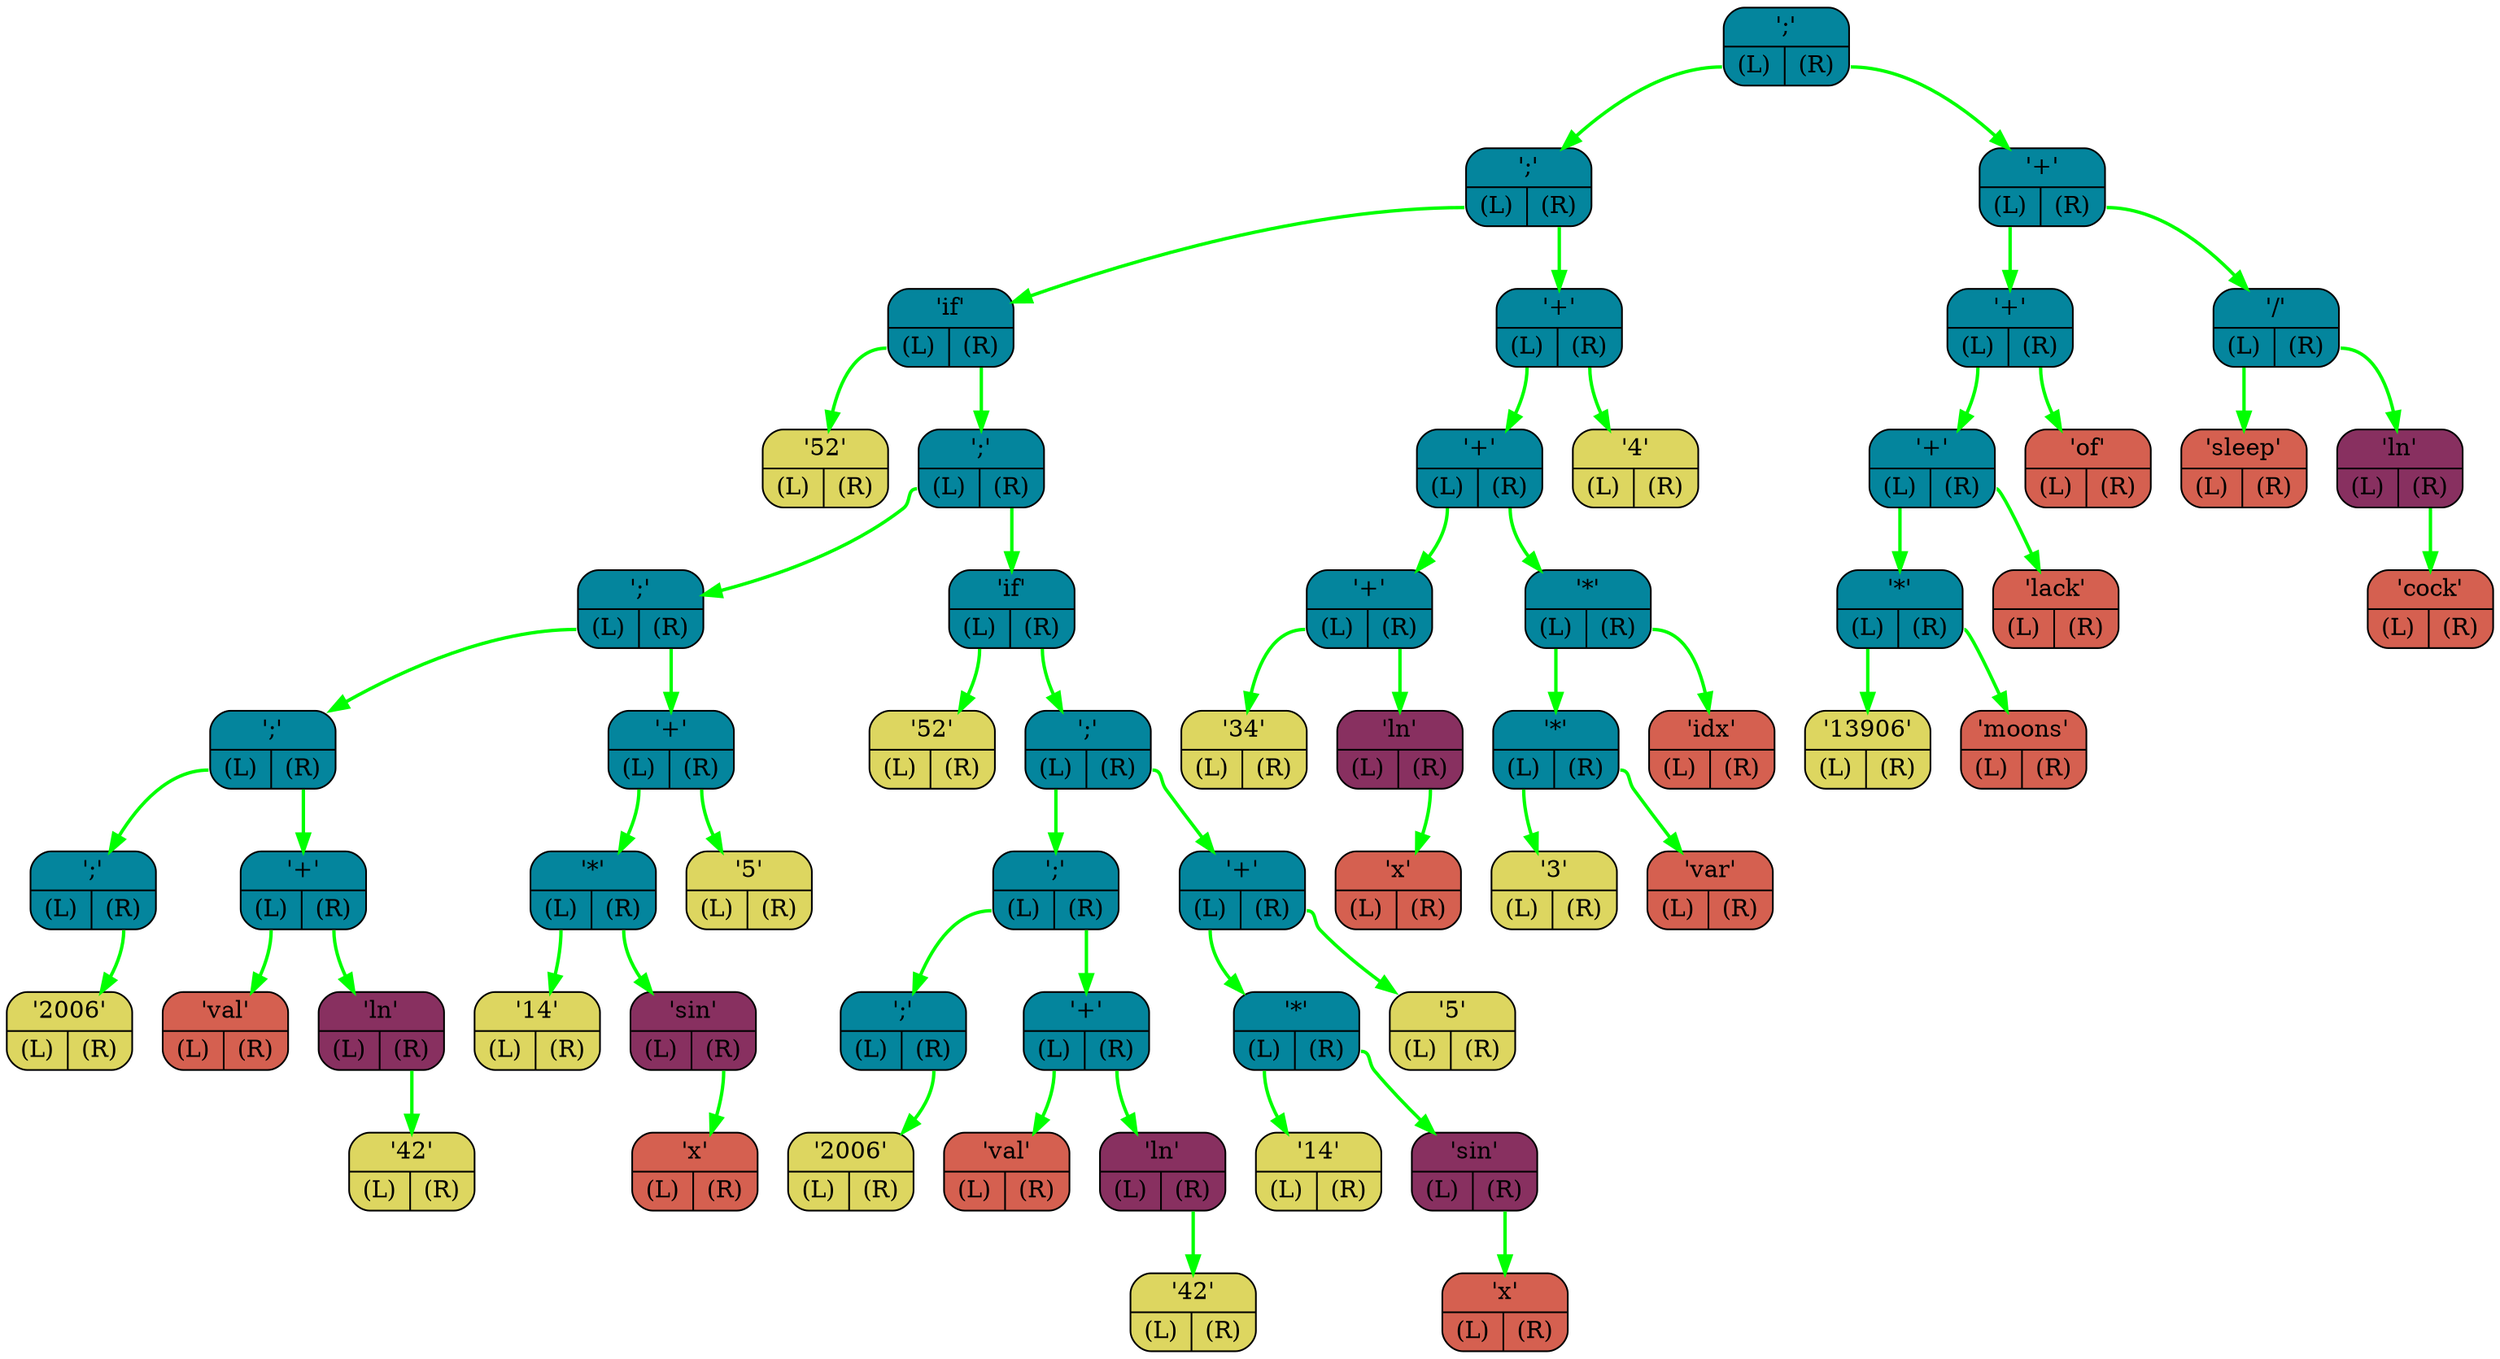 digraph G{
    rankdir=TB;
    NODE0x7fff9ddb2eb8[shape="Mrecord",color="black",fillcolor="#04859D",style="filled",label="{';' | {<L> (L)| <R> (R)}}"]
    NODE0x7fff9ddb2ee0[shape="Mrecord",color="black",fillcolor="#04859D",style="filled",label="{';' | {<L> (L)| <R> (R)}}"]
    NODE0x7fff9ddb2f08[shape="Mrecord",color="black",fillcolor="#04859D",style="filled",label="{'if' | {<L> (L)| <R> (R)}}"]
    NODE0x7fff9ddb2f30[shape="Mrecord",color="black",fillcolor="#ddd660",style="filled",label="{'52' | {<L> (L)| <R> (R)}}"]
    NODE0x7fff9ddb2f58[shape="Mrecord",color="black",fillcolor="#04859D",style="filled",label="{';' | {<L> (L)| <R> (R)}}"]
    NODE0x7fff9ddb2f80[shape="Mrecord",color="black",fillcolor="#04859D",style="filled",label="{';' | {<L> (L)| <R> (R)}}"]
    NODE0x7fff9ddb2fa8[shape="Mrecord",color="black",fillcolor="#04859D",style="filled",label="{';' | {<L> (L)| <R> (R)}}"]
    NODE0x7fff9ddb2fd0[shape="Mrecord",color="black",fillcolor="#04859D",style="filled",label="{';' | {<L> (L)| <R> (R)}}"]
    NODE0x7fff9ddb2ff8[shape="Mrecord",color="black",fillcolor="#ddd660",style="filled",label="{'2006' | {<L> (L)| <R> (R)}}"]
    NODE0x7fff9ddb3020[shape="Mrecord",color="black",fillcolor="#04859D",style="filled",label="{'+' | {<L> (L)| <R> (R)}}"]
    NODE0x7fff9ddb3048[shape="Mrecord",color="black",fillcolor="#d56050",style="filled",label="{'val' | {<L> (L)| <R> (R)}}"]
    NODE0x7fff9ddb3070[shape="Mrecord",color="black",fillcolor="#883060",style="filled",label="{'ln' | {<L> (L)| <R> (R)}}"]
    NODE0x7fff9ddb3098[shape="Mrecord",color="black",fillcolor="#ddd660",style="filled",label="{'42' | {<L> (L)| <R> (R)}}"]
    NODE0x7fff9ddb30c0[shape="Mrecord",color="black",fillcolor="#04859D",style="filled",label="{'+' | {<L> (L)| <R> (R)}}"]
    NODE0x7fff9ddb30e8[shape="Mrecord",color="black",fillcolor="#04859D",style="filled",label="{'*' | {<L> (L)| <R> (R)}}"]
    NODE0x7fff9ddb3110[shape="Mrecord",color="black",fillcolor="#ddd660",style="filled",label="{'14' | {<L> (L)| <R> (R)}}"]
    NODE0x7fff9ddb3138[shape="Mrecord",color="black",fillcolor="#883060",style="filled",label="{'sin' | {<L> (L)| <R> (R)}}"]
    NODE0x7fff9ddb3160[shape="Mrecord",color="black",fillcolor="#d56050",style="filled",label="{'x' | {<L> (L)| <R> (R)}}"]
    NODE0x7fff9ddb3188[shape="Mrecord",color="black",fillcolor="#ddd660",style="filled",label="{'5' | {<L> (L)| <R> (R)}}"]
    NODE0x7fff9ddb31b0[shape="Mrecord",color="black",fillcolor="#04859D",style="filled",label="{'if' | {<L> (L)| <R> (R)}}"]
    NODE0x7fff9ddb31d8[shape="Mrecord",color="black",fillcolor="#ddd660",style="filled",label="{'52' | {<L> (L)| <R> (R)}}"]
    NODE0x7fff9ddb3200[shape="Mrecord",color="black",fillcolor="#04859D",style="filled",label="{';' | {<L> (L)| <R> (R)}}"]
    NODE0x7fff9ddb3228[shape="Mrecord",color="black",fillcolor="#04859D",style="filled",label="{';' | {<L> (L)| <R> (R)}}"]
    NODE0x7fff9ddb3250[shape="Mrecord",color="black",fillcolor="#04859D",style="filled",label="{';' | {<L> (L)| <R> (R)}}"]
    NODE0x7fff9ddb3278[shape="Mrecord",color="black",fillcolor="#ddd660",style="filled",label="{'2006' | {<L> (L)| <R> (R)}}"]
    NODE0x7fff9ddb32a0[shape="Mrecord",color="black",fillcolor="#04859D",style="filled",label="{'+' | {<L> (L)| <R> (R)}}"]
    NODE0x7fff9ddb32c8[shape="Mrecord",color="black",fillcolor="#d56050",style="filled",label="{'val' | {<L> (L)| <R> (R)}}"]
    NODE0x7fff9ddb32f0[shape="Mrecord",color="black",fillcolor="#883060",style="filled",label="{'ln' | {<L> (L)| <R> (R)}}"]
    NODE0x7fff9ddb3318[shape="Mrecord",color="black",fillcolor="#ddd660",style="filled",label="{'42' | {<L> (L)| <R> (R)}}"]
    NODE0x7fff9ddb3340[shape="Mrecord",color="black",fillcolor="#04859D",style="filled",label="{'+' | {<L> (L)| <R> (R)}}"]
    NODE0x7fff9ddb3368[shape="Mrecord",color="black",fillcolor="#04859D",style="filled",label="{'*' | {<L> (L)| <R> (R)}}"]
    NODE0x7fff9ddb3390[shape="Mrecord",color="black",fillcolor="#ddd660",style="filled",label="{'14' | {<L> (L)| <R> (R)}}"]
    NODE0x7fff9ddb33b8[shape="Mrecord",color="black",fillcolor="#883060",style="filled",label="{'sin' | {<L> (L)| <R> (R)}}"]
    NODE0x7fff9ddb33e0[shape="Mrecord",color="black",fillcolor="#d56050",style="filled",label="{'x' | {<L> (L)| <R> (R)}}"]
    NODE0x7fff9ddb3408[shape="Mrecord",color="black",fillcolor="#ddd660",style="filled",label="{'5' | {<L> (L)| <R> (R)}}"]
    NODE0x7fff9ddb3430[shape="Mrecord",color="black",fillcolor="#04859D",style="filled",label="{'+' | {<L> (L)| <R> (R)}}"]
    NODE0x7fff9ddb3458[shape="Mrecord",color="black",fillcolor="#04859D",style="filled",label="{'+' | {<L> (L)| <R> (R)}}"]
    NODE0x7fff9ddb3480[shape="Mrecord",color="black",fillcolor="#04859D",style="filled",label="{'+' | {<L> (L)| <R> (R)}}"]
    NODE0x7fff9ddb34a8[shape="Mrecord",color="black",fillcolor="#ddd660",style="filled",label="{'34' | {<L> (L)| <R> (R)}}"]
    NODE0x7fff9ddb34d0[shape="Mrecord",color="black",fillcolor="#883060",style="filled",label="{'ln' | {<L> (L)| <R> (R)}}"]
    NODE0x7fff9ddb34f8[shape="Mrecord",color="black",fillcolor="#d56050",style="filled",label="{'x' | {<L> (L)| <R> (R)}}"]
    NODE0x7fff9ddb3520[shape="Mrecord",color="black",fillcolor="#04859D",style="filled",label="{'*' | {<L> (L)| <R> (R)}}"]
    NODE0x7fff9ddb3548[shape="Mrecord",color="black",fillcolor="#04859D",style="filled",label="{'*' | {<L> (L)| <R> (R)}}"]
    NODE0x7fff9ddb3570[shape="Mrecord",color="black",fillcolor="#ddd660",style="filled",label="{'3' | {<L> (L)| <R> (R)}}"]
    NODE0x7fff9ddb3598[shape="Mrecord",color="black",fillcolor="#d56050",style="filled",label="{'var' | {<L> (L)| <R> (R)}}"]
    NODE0x7fff9ddb35c0[shape="Mrecord",color="black",fillcolor="#d56050",style="filled",label="{'idx' | {<L> (L)| <R> (R)}}"]
    NODE0x7fff9ddb35e8[shape="Mrecord",color="black",fillcolor="#ddd660",style="filled",label="{'4' | {<L> (L)| <R> (R)}}"]
    NODE0x7fff9ddb3610[shape="Mrecord",color="black",fillcolor="#04859D",style="filled",label="{'+' | {<L> (L)| <R> (R)}}"]
    NODE0x7fff9ddb3638[shape="Mrecord",color="black",fillcolor="#04859D",style="filled",label="{'+' | {<L> (L)| <R> (R)}}"]
    NODE0x7fff9ddb3660[shape="Mrecord",color="black",fillcolor="#04859D",style="filled",label="{'+' | {<L> (L)| <R> (R)}}"]
    NODE0x7fff9ddb3688[shape="Mrecord",color="black",fillcolor="#04859D",style="filled",label="{'*' | {<L> (L)| <R> (R)}}"]
    NODE0x7fff9ddb36b0[shape="Mrecord",color="black",fillcolor="#ddd660",style="filled",label="{'13906' | {<L> (L)| <R> (R)}}"]
    NODE0x7fff9ddb36d8[shape="Mrecord",color="black",fillcolor="#d56050",style="filled",label="{'moons' | {<L> (L)| <R> (R)}}"]
    NODE0x7fff9ddb3700[shape="Mrecord",color="black",fillcolor="#d56050",style="filled",label="{'lack' | {<L> (L)| <R> (R)}}"]
    NODE0x7fff9ddb3728[shape="Mrecord",color="black",fillcolor="#d56050",style="filled",label="{'of' | {<L> (L)| <R> (R)}}"]
    NODE0x7fff9ddb3750[shape="Mrecord",color="black",fillcolor="#04859D",style="filled",label="{'/' | {<L> (L)| <R> (R)}}"]
    NODE0x7fff9ddb3778[shape="Mrecord",color="black",fillcolor="#d56050",style="filled",label="{'sleep' | {<L> (L)| <R> (R)}}"]
    NODE0x7fff9ddb37a0[shape="Mrecord",color="black",fillcolor="#883060",style="filled",label="{'ln' | {<L> (L)| <R> (R)}}"]
    NODE0x7fff9ddb37c8[shape="Mrecord",color="black",fillcolor="#d56050",style="filled",label="{'cock' | {<L> (L)| <R> (R)}}"]
    NODE0x7fff9ddb2fd0:R-> NODE0x7fff9ddb2ff8 [color="#00FF00",penwidth=2,label=""]
    NODE0x7fff9ddb3070:R-> NODE0x7fff9ddb3098 [color="#00FF00",penwidth=2,label=""]
    NODE0x7fff9ddb3020:L-> NODE0x7fff9ddb3048 [color="#00FF00",penwidth=2,label=""]
    NODE0x7fff9ddb3020:R-> NODE0x7fff9ddb3070 [color="#00FF00",penwidth=2,label=""]
    NODE0x7fff9ddb2fa8:L-> NODE0x7fff9ddb2fd0 [color="#00FF00",penwidth=2,label=""]
    NODE0x7fff9ddb2fa8:R-> NODE0x7fff9ddb3020 [color="#00FF00",penwidth=2,label=""]
    NODE0x7fff9ddb3138:R-> NODE0x7fff9ddb3160 [color="#00FF00",penwidth=2,label=""]
    NODE0x7fff9ddb30e8:L-> NODE0x7fff9ddb3110 [color="#00FF00",penwidth=2,label=""]
    NODE0x7fff9ddb30e8:R-> NODE0x7fff9ddb3138 [color="#00FF00",penwidth=2,label=""]
    NODE0x7fff9ddb30c0:L-> NODE0x7fff9ddb30e8 [color="#00FF00",penwidth=2,label=""]
    NODE0x7fff9ddb30c0:R-> NODE0x7fff9ddb3188 [color="#00FF00",penwidth=2,label=""]
    NODE0x7fff9ddb2f80:L-> NODE0x7fff9ddb2fa8 [color="#00FF00",penwidth=2,label=""]
    NODE0x7fff9ddb2f80:R-> NODE0x7fff9ddb30c0 [color="#00FF00",penwidth=2,label=""]
    NODE0x7fff9ddb3250:R-> NODE0x7fff9ddb3278 [color="#00FF00",penwidth=2,label=""]
    NODE0x7fff9ddb32f0:R-> NODE0x7fff9ddb3318 [color="#00FF00",penwidth=2,label=""]
    NODE0x7fff9ddb32a0:L-> NODE0x7fff9ddb32c8 [color="#00FF00",penwidth=2,label=""]
    NODE0x7fff9ddb32a0:R-> NODE0x7fff9ddb32f0 [color="#00FF00",penwidth=2,label=""]
    NODE0x7fff9ddb3228:L-> NODE0x7fff9ddb3250 [color="#00FF00",penwidth=2,label=""]
    NODE0x7fff9ddb3228:R-> NODE0x7fff9ddb32a0 [color="#00FF00",penwidth=2,label=""]
    NODE0x7fff9ddb33b8:R-> NODE0x7fff9ddb33e0 [color="#00FF00",penwidth=2,label=""]
    NODE0x7fff9ddb3368:L-> NODE0x7fff9ddb3390 [color="#00FF00",penwidth=2,label=""]
    NODE0x7fff9ddb3368:R-> NODE0x7fff9ddb33b8 [color="#00FF00",penwidth=2,label=""]
    NODE0x7fff9ddb3340:L-> NODE0x7fff9ddb3368 [color="#00FF00",penwidth=2,label=""]
    NODE0x7fff9ddb3340:R-> NODE0x7fff9ddb3408 [color="#00FF00",penwidth=2,label=""]
    NODE0x7fff9ddb3200:L-> NODE0x7fff9ddb3228 [color="#00FF00",penwidth=2,label=""]
    NODE0x7fff9ddb3200:R-> NODE0x7fff9ddb3340 [color="#00FF00",penwidth=2,label=""]
    NODE0x7fff9ddb31b0:L-> NODE0x7fff9ddb31d8 [color="#00FF00",penwidth=2,label=""]
    NODE0x7fff9ddb31b0:R-> NODE0x7fff9ddb3200 [color="#00FF00",penwidth=2,label=""]
    NODE0x7fff9ddb2f58:L-> NODE0x7fff9ddb2f80 [color="#00FF00",penwidth=2,label=""]
    NODE0x7fff9ddb2f58:R-> NODE0x7fff9ddb31b0 [color="#00FF00",penwidth=2,label=""]
    NODE0x7fff9ddb2f08:L-> NODE0x7fff9ddb2f30 [color="#00FF00",penwidth=2,label=""]
    NODE0x7fff9ddb2f08:R-> NODE0x7fff9ddb2f58 [color="#00FF00",penwidth=2,label=""]
    NODE0x7fff9ddb34d0:R-> NODE0x7fff9ddb34f8 [color="#00FF00",penwidth=2,label=""]
    NODE0x7fff9ddb3480:L-> NODE0x7fff9ddb34a8 [color="#00FF00",penwidth=2,label=""]
    NODE0x7fff9ddb3480:R-> NODE0x7fff9ddb34d0 [color="#00FF00",penwidth=2,label=""]
    NODE0x7fff9ddb3548:L-> NODE0x7fff9ddb3570 [color="#00FF00",penwidth=2,label=""]
    NODE0x7fff9ddb3548:R-> NODE0x7fff9ddb3598 [color="#00FF00",penwidth=2,label=""]
    NODE0x7fff9ddb3520:L-> NODE0x7fff9ddb3548 [color="#00FF00",penwidth=2,label=""]
    NODE0x7fff9ddb3520:R-> NODE0x7fff9ddb35c0 [color="#00FF00",penwidth=2,label=""]
    NODE0x7fff9ddb3458:L-> NODE0x7fff9ddb3480 [color="#00FF00",penwidth=2,label=""]
    NODE0x7fff9ddb3458:R-> NODE0x7fff9ddb3520 [color="#00FF00",penwidth=2,label=""]
    NODE0x7fff9ddb3430:L-> NODE0x7fff9ddb3458 [color="#00FF00",penwidth=2,label=""]
    NODE0x7fff9ddb3430:R-> NODE0x7fff9ddb35e8 [color="#00FF00",penwidth=2,label=""]
    NODE0x7fff9ddb2ee0:L-> NODE0x7fff9ddb2f08 [color="#00FF00",penwidth=2,label=""]
    NODE0x7fff9ddb2ee0:R-> NODE0x7fff9ddb3430 [color="#00FF00",penwidth=2,label=""]
    NODE0x7fff9ddb3688:L-> NODE0x7fff9ddb36b0 [color="#00FF00",penwidth=2,label=""]
    NODE0x7fff9ddb3688:R-> NODE0x7fff9ddb36d8 [color="#00FF00",penwidth=2,label=""]
    NODE0x7fff9ddb3660:L-> NODE0x7fff9ddb3688 [color="#00FF00",penwidth=2,label=""]
    NODE0x7fff9ddb3660:R-> NODE0x7fff9ddb3700 [color="#00FF00",penwidth=2,label=""]
    NODE0x7fff9ddb3638:L-> NODE0x7fff9ddb3660 [color="#00FF00",penwidth=2,label=""]
    NODE0x7fff9ddb3638:R-> NODE0x7fff9ddb3728 [color="#00FF00",penwidth=2,label=""]
    NODE0x7fff9ddb37a0:R-> NODE0x7fff9ddb37c8 [color="#00FF00",penwidth=2,label=""]
    NODE0x7fff9ddb3750:L-> NODE0x7fff9ddb3778 [color="#00FF00",penwidth=2,label=""]
    NODE0x7fff9ddb3750:R-> NODE0x7fff9ddb37a0 [color="#00FF00",penwidth=2,label=""]
    NODE0x7fff9ddb3610:L-> NODE0x7fff9ddb3638 [color="#00FF00",penwidth=2,label=""]
    NODE0x7fff9ddb3610:R-> NODE0x7fff9ddb3750 [color="#00FF00",penwidth=2,label=""]
    NODE0x7fff9ddb2eb8:L-> NODE0x7fff9ddb2ee0 [color="#00FF00",penwidth=2,label=""]
    NODE0x7fff9ddb2eb8:R-> NODE0x7fff9ddb3610 [color="#00FF00",penwidth=2,label=""]
}